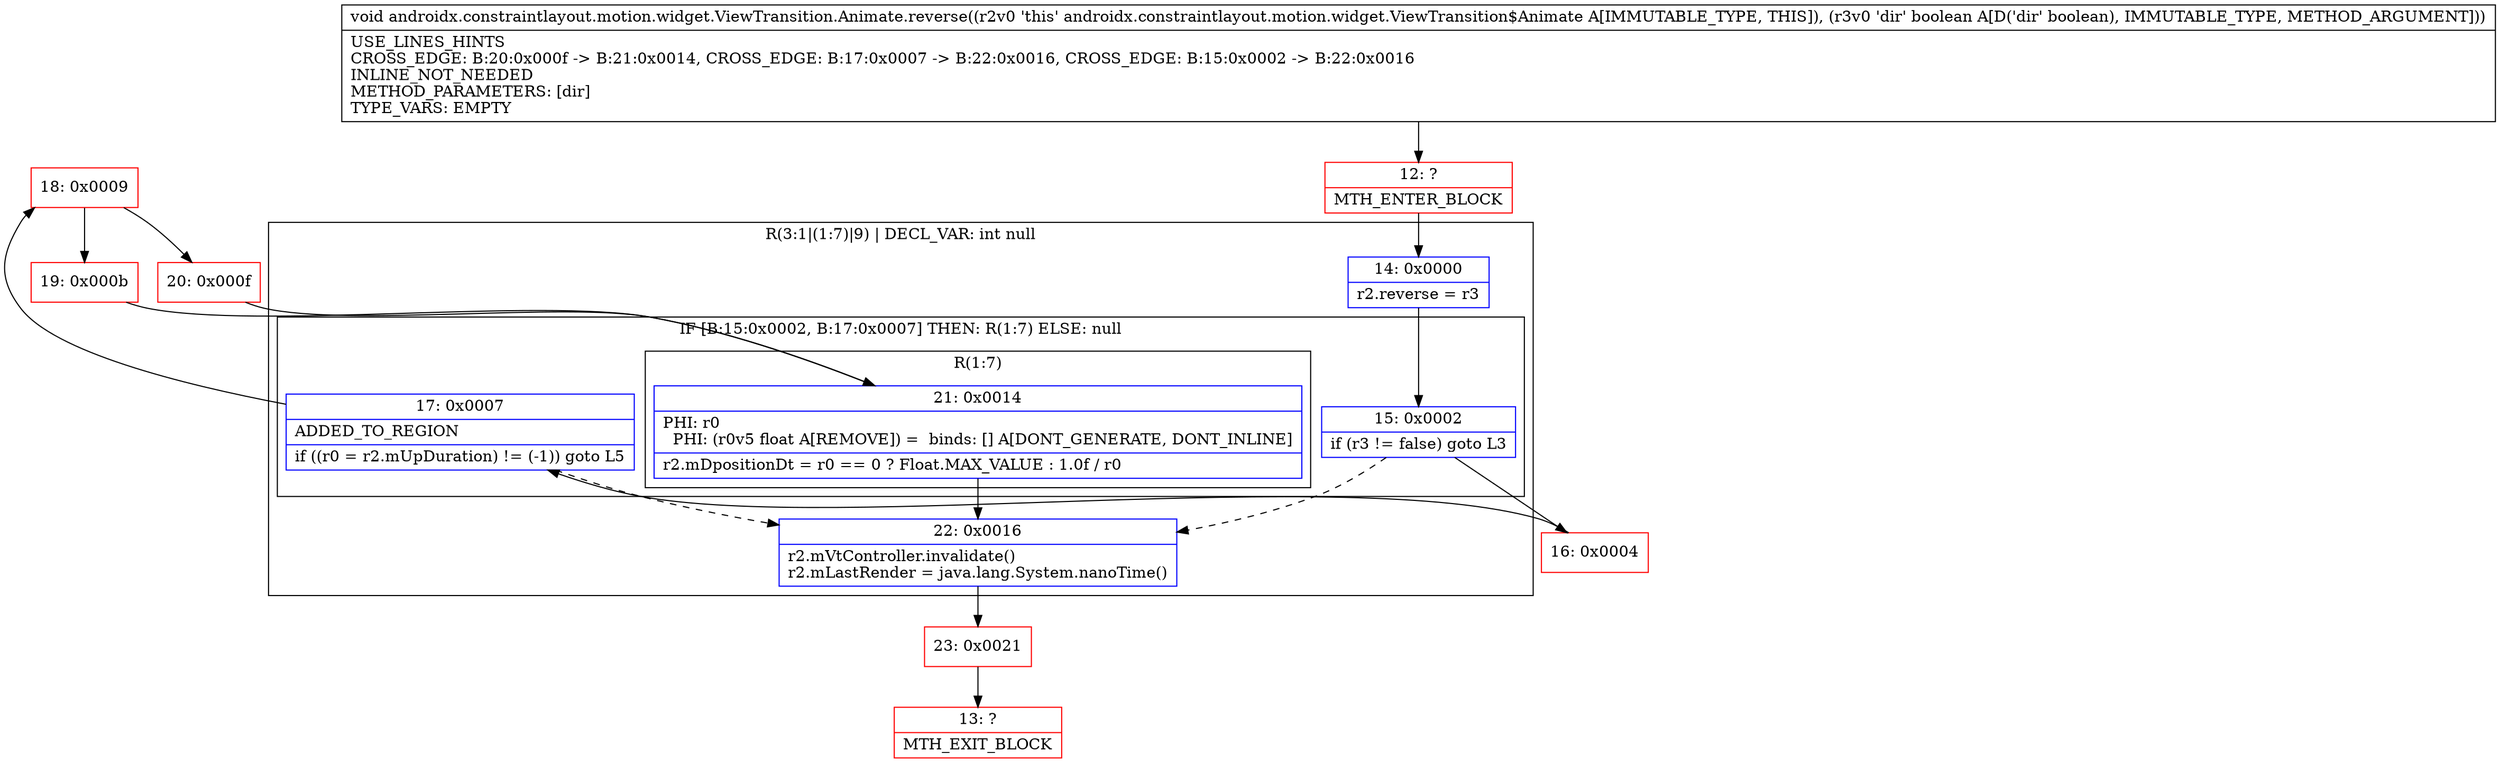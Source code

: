 digraph "CFG forandroidx.constraintlayout.motion.widget.ViewTransition.Animate.reverse(Z)V" {
subgraph cluster_Region_1653997050 {
label = "R(3:1|(1:7)|9) | DECL_VAR: int null\l";
node [shape=record,color=blue];
Node_14 [shape=record,label="{14\:\ 0x0000|r2.reverse = r3\l}"];
subgraph cluster_IfRegion_367951196 {
label = "IF [B:15:0x0002, B:17:0x0007] THEN: R(1:7) ELSE: null";
node [shape=record,color=blue];
Node_15 [shape=record,label="{15\:\ 0x0002|if (r3 != false) goto L3\l}"];
Node_17 [shape=record,label="{17\:\ 0x0007|ADDED_TO_REGION\l|if ((r0 = r2.mUpDuration) != (\-1)) goto L5\l}"];
subgraph cluster_Region_1215736885 {
label = "R(1:7)";
node [shape=record,color=blue];
Node_21 [shape=record,label="{21\:\ 0x0014|PHI: r0 \l  PHI: (r0v5 float A[REMOVE]) =  binds: [] A[DONT_GENERATE, DONT_INLINE]\l|r2.mDpositionDt = r0 == 0 ? Float.MAX_VALUE : 1.0f \/ r0\l}"];
}
}
Node_22 [shape=record,label="{22\:\ 0x0016|r2.mVtController.invalidate()\lr2.mLastRender = java.lang.System.nanoTime()\l}"];
}
Node_12 [shape=record,color=red,label="{12\:\ ?|MTH_ENTER_BLOCK\l}"];
Node_16 [shape=record,color=red,label="{16\:\ 0x0004}"];
Node_18 [shape=record,color=red,label="{18\:\ 0x0009}"];
Node_19 [shape=record,color=red,label="{19\:\ 0x000b}"];
Node_20 [shape=record,color=red,label="{20\:\ 0x000f}"];
Node_23 [shape=record,color=red,label="{23\:\ 0x0021}"];
Node_13 [shape=record,color=red,label="{13\:\ ?|MTH_EXIT_BLOCK\l}"];
MethodNode[shape=record,label="{void androidx.constraintlayout.motion.widget.ViewTransition.Animate.reverse((r2v0 'this' androidx.constraintlayout.motion.widget.ViewTransition$Animate A[IMMUTABLE_TYPE, THIS]), (r3v0 'dir' boolean A[D('dir' boolean), IMMUTABLE_TYPE, METHOD_ARGUMENT]))  | USE_LINES_HINTS\lCROSS_EDGE: B:20:0x000f \-\> B:21:0x0014, CROSS_EDGE: B:17:0x0007 \-\> B:22:0x0016, CROSS_EDGE: B:15:0x0002 \-\> B:22:0x0016\lINLINE_NOT_NEEDED\lMETHOD_PARAMETERS: [dir]\lTYPE_VARS: EMPTY\l}"];
MethodNode -> Node_12;Node_14 -> Node_15;
Node_15 -> Node_16;
Node_15 -> Node_22[style=dashed];
Node_17 -> Node_18;
Node_17 -> Node_22[style=dashed];
Node_21 -> Node_22;
Node_22 -> Node_23;
Node_12 -> Node_14;
Node_16 -> Node_17;
Node_18 -> Node_19;
Node_18 -> Node_20;
Node_19 -> Node_21;
Node_20 -> Node_21;
Node_23 -> Node_13;
}

